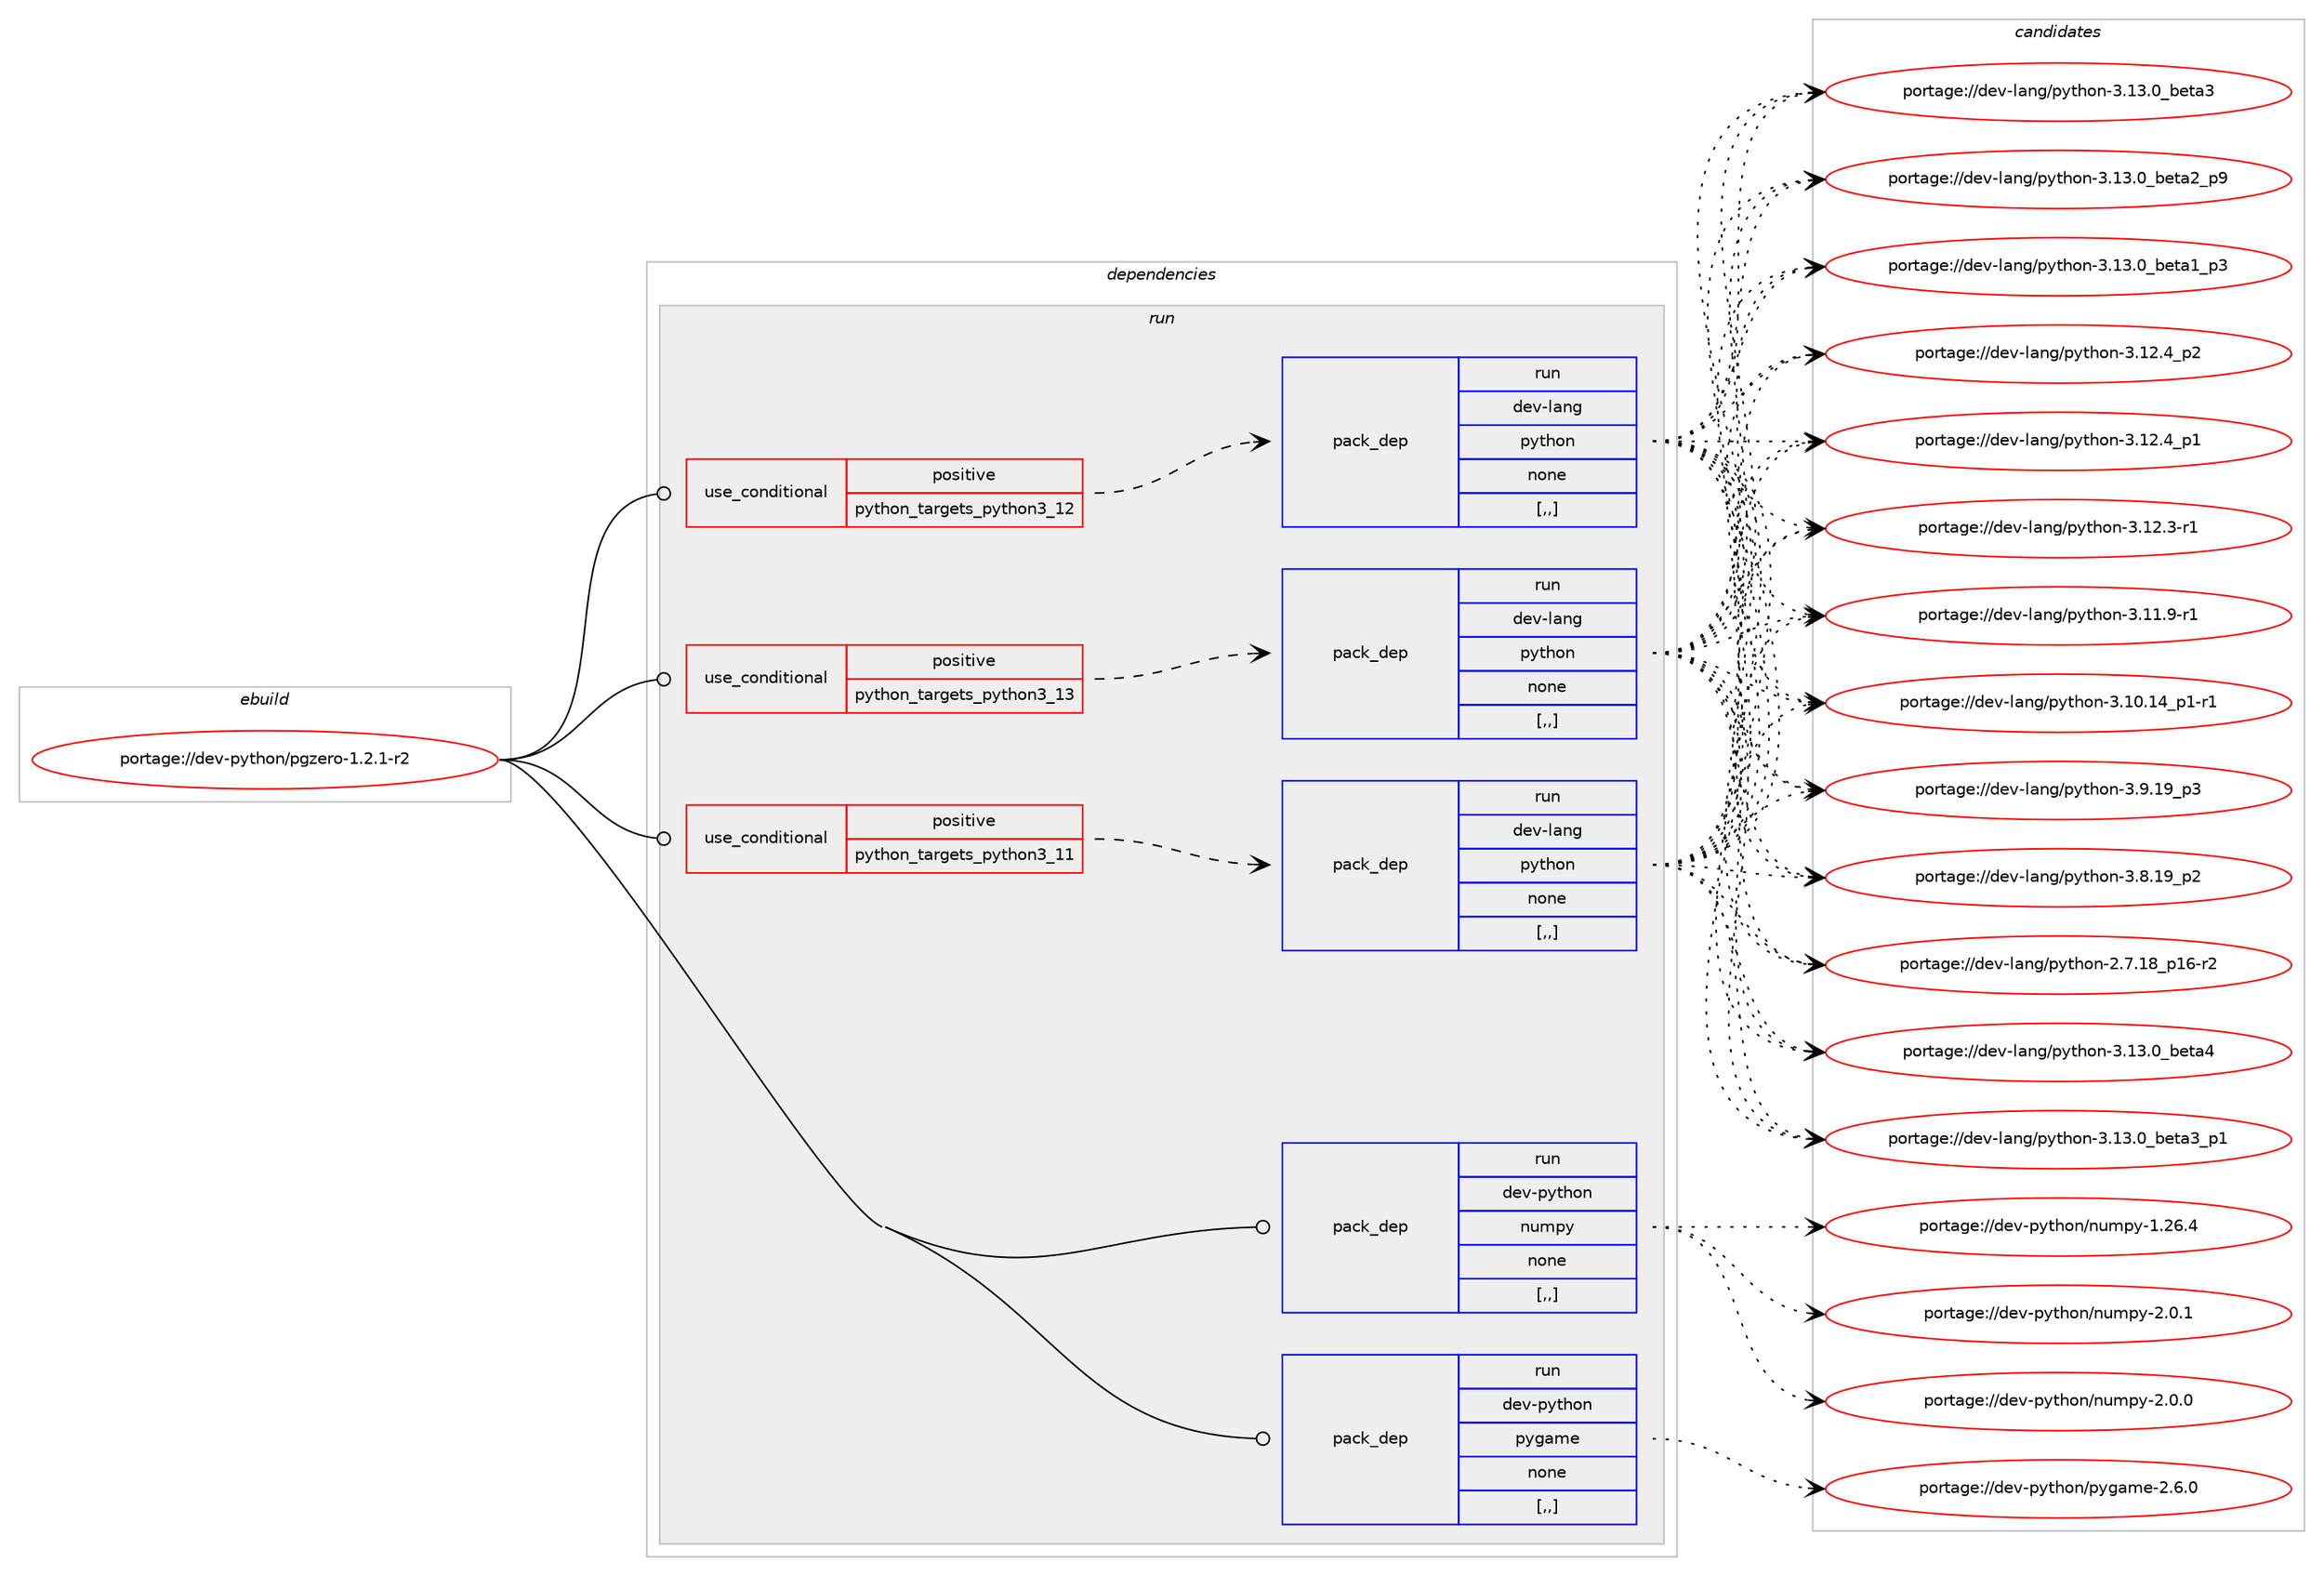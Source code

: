 digraph prolog {

# *************
# Graph options
# *************

newrank=true;
concentrate=true;
compound=true;
graph [rankdir=LR,fontname=Helvetica,fontsize=10,ranksep=1.5];#, ranksep=2.5, nodesep=0.2];
edge  [arrowhead=vee];
node  [fontname=Helvetica,fontsize=10];

# **********
# The ebuild
# **********

subgraph cluster_leftcol {
color=gray;
label=<<i>ebuild</i>>;
id [label="portage://dev-python/pgzero-1.2.1-r2", color=red, width=4, href="../dev-python/pgzero-1.2.1-r2.svg"];
}

# ****************
# The dependencies
# ****************

subgraph cluster_midcol {
color=gray;
label=<<i>dependencies</i>>;
subgraph cluster_compile {
fillcolor="#eeeeee";
style=filled;
label=<<i>compile</i>>;
}
subgraph cluster_compileandrun {
fillcolor="#eeeeee";
style=filled;
label=<<i>compile and run</i>>;
}
subgraph cluster_run {
fillcolor="#eeeeee";
style=filled;
label=<<i>run</i>>;
subgraph cond35901 {
dependency154222 [label=<<TABLE BORDER="0" CELLBORDER="1" CELLSPACING="0" CELLPADDING="4"><TR><TD ROWSPAN="3" CELLPADDING="10">use_conditional</TD></TR><TR><TD>positive</TD></TR><TR><TD>python_targets_python3_11</TD></TR></TABLE>>, shape=none, color=red];
subgraph pack117069 {
dependency154223 [label=<<TABLE BORDER="0" CELLBORDER="1" CELLSPACING="0" CELLPADDING="4" WIDTH="220"><TR><TD ROWSPAN="6" CELLPADDING="30">pack_dep</TD></TR><TR><TD WIDTH="110">run</TD></TR><TR><TD>dev-lang</TD></TR><TR><TD>python</TD></TR><TR><TD>none</TD></TR><TR><TD>[,,]</TD></TR></TABLE>>, shape=none, color=blue];
}
dependency154222:e -> dependency154223:w [weight=20,style="dashed",arrowhead="vee"];
}
id:e -> dependency154222:w [weight=20,style="solid",arrowhead="odot"];
subgraph cond35902 {
dependency154224 [label=<<TABLE BORDER="0" CELLBORDER="1" CELLSPACING="0" CELLPADDING="4"><TR><TD ROWSPAN="3" CELLPADDING="10">use_conditional</TD></TR><TR><TD>positive</TD></TR><TR><TD>python_targets_python3_12</TD></TR></TABLE>>, shape=none, color=red];
subgraph pack117070 {
dependency154225 [label=<<TABLE BORDER="0" CELLBORDER="1" CELLSPACING="0" CELLPADDING="4" WIDTH="220"><TR><TD ROWSPAN="6" CELLPADDING="30">pack_dep</TD></TR><TR><TD WIDTH="110">run</TD></TR><TR><TD>dev-lang</TD></TR><TR><TD>python</TD></TR><TR><TD>none</TD></TR><TR><TD>[,,]</TD></TR></TABLE>>, shape=none, color=blue];
}
dependency154224:e -> dependency154225:w [weight=20,style="dashed",arrowhead="vee"];
}
id:e -> dependency154224:w [weight=20,style="solid",arrowhead="odot"];
subgraph cond35903 {
dependency154226 [label=<<TABLE BORDER="0" CELLBORDER="1" CELLSPACING="0" CELLPADDING="4"><TR><TD ROWSPAN="3" CELLPADDING="10">use_conditional</TD></TR><TR><TD>positive</TD></TR><TR><TD>python_targets_python3_13</TD></TR></TABLE>>, shape=none, color=red];
subgraph pack117071 {
dependency154227 [label=<<TABLE BORDER="0" CELLBORDER="1" CELLSPACING="0" CELLPADDING="4" WIDTH="220"><TR><TD ROWSPAN="6" CELLPADDING="30">pack_dep</TD></TR><TR><TD WIDTH="110">run</TD></TR><TR><TD>dev-lang</TD></TR><TR><TD>python</TD></TR><TR><TD>none</TD></TR><TR><TD>[,,]</TD></TR></TABLE>>, shape=none, color=blue];
}
dependency154226:e -> dependency154227:w [weight=20,style="dashed",arrowhead="vee"];
}
id:e -> dependency154226:w [weight=20,style="solid",arrowhead="odot"];
subgraph pack117072 {
dependency154228 [label=<<TABLE BORDER="0" CELLBORDER="1" CELLSPACING="0" CELLPADDING="4" WIDTH="220"><TR><TD ROWSPAN="6" CELLPADDING="30">pack_dep</TD></TR><TR><TD WIDTH="110">run</TD></TR><TR><TD>dev-python</TD></TR><TR><TD>numpy</TD></TR><TR><TD>none</TD></TR><TR><TD>[,,]</TD></TR></TABLE>>, shape=none, color=blue];
}
id:e -> dependency154228:w [weight=20,style="solid",arrowhead="odot"];
subgraph pack117073 {
dependency154229 [label=<<TABLE BORDER="0" CELLBORDER="1" CELLSPACING="0" CELLPADDING="4" WIDTH="220"><TR><TD ROWSPAN="6" CELLPADDING="30">pack_dep</TD></TR><TR><TD WIDTH="110">run</TD></TR><TR><TD>dev-python</TD></TR><TR><TD>pygame</TD></TR><TR><TD>none</TD></TR><TR><TD>[,,]</TD></TR></TABLE>>, shape=none, color=blue];
}
id:e -> dependency154229:w [weight=20,style="solid",arrowhead="odot"];
}
}

# **************
# The candidates
# **************

subgraph cluster_choices {
rank=same;
color=gray;
label=<<i>candidates</i>>;

subgraph choice117069 {
color=black;
nodesep=1;
choice1001011184510897110103471121211161041111104551464951464895981011169752 [label="portage://dev-lang/python-3.13.0_beta4", color=red, width=4,href="../dev-lang/python-3.13.0_beta4.svg"];
choice10010111845108971101034711212111610411111045514649514648959810111697519511249 [label="portage://dev-lang/python-3.13.0_beta3_p1", color=red, width=4,href="../dev-lang/python-3.13.0_beta3_p1.svg"];
choice1001011184510897110103471121211161041111104551464951464895981011169751 [label="portage://dev-lang/python-3.13.0_beta3", color=red, width=4,href="../dev-lang/python-3.13.0_beta3.svg"];
choice10010111845108971101034711212111610411111045514649514648959810111697509511257 [label="portage://dev-lang/python-3.13.0_beta2_p9", color=red, width=4,href="../dev-lang/python-3.13.0_beta2_p9.svg"];
choice10010111845108971101034711212111610411111045514649514648959810111697499511251 [label="portage://dev-lang/python-3.13.0_beta1_p3", color=red, width=4,href="../dev-lang/python-3.13.0_beta1_p3.svg"];
choice100101118451089711010347112121116104111110455146495046529511250 [label="portage://dev-lang/python-3.12.4_p2", color=red, width=4,href="../dev-lang/python-3.12.4_p2.svg"];
choice100101118451089711010347112121116104111110455146495046529511249 [label="portage://dev-lang/python-3.12.4_p1", color=red, width=4,href="../dev-lang/python-3.12.4_p1.svg"];
choice100101118451089711010347112121116104111110455146495046514511449 [label="portage://dev-lang/python-3.12.3-r1", color=red, width=4,href="../dev-lang/python-3.12.3-r1.svg"];
choice100101118451089711010347112121116104111110455146494946574511449 [label="portage://dev-lang/python-3.11.9-r1", color=red, width=4,href="../dev-lang/python-3.11.9-r1.svg"];
choice100101118451089711010347112121116104111110455146494846495295112494511449 [label="portage://dev-lang/python-3.10.14_p1-r1", color=red, width=4,href="../dev-lang/python-3.10.14_p1-r1.svg"];
choice100101118451089711010347112121116104111110455146574649579511251 [label="portage://dev-lang/python-3.9.19_p3", color=red, width=4,href="../dev-lang/python-3.9.19_p3.svg"];
choice100101118451089711010347112121116104111110455146564649579511250 [label="portage://dev-lang/python-3.8.19_p2", color=red, width=4,href="../dev-lang/python-3.8.19_p2.svg"];
choice100101118451089711010347112121116104111110455046554649569511249544511450 [label="portage://dev-lang/python-2.7.18_p16-r2", color=red, width=4,href="../dev-lang/python-2.7.18_p16-r2.svg"];
dependency154223:e -> choice1001011184510897110103471121211161041111104551464951464895981011169752:w [style=dotted,weight="100"];
dependency154223:e -> choice10010111845108971101034711212111610411111045514649514648959810111697519511249:w [style=dotted,weight="100"];
dependency154223:e -> choice1001011184510897110103471121211161041111104551464951464895981011169751:w [style=dotted,weight="100"];
dependency154223:e -> choice10010111845108971101034711212111610411111045514649514648959810111697509511257:w [style=dotted,weight="100"];
dependency154223:e -> choice10010111845108971101034711212111610411111045514649514648959810111697499511251:w [style=dotted,weight="100"];
dependency154223:e -> choice100101118451089711010347112121116104111110455146495046529511250:w [style=dotted,weight="100"];
dependency154223:e -> choice100101118451089711010347112121116104111110455146495046529511249:w [style=dotted,weight="100"];
dependency154223:e -> choice100101118451089711010347112121116104111110455146495046514511449:w [style=dotted,weight="100"];
dependency154223:e -> choice100101118451089711010347112121116104111110455146494946574511449:w [style=dotted,weight="100"];
dependency154223:e -> choice100101118451089711010347112121116104111110455146494846495295112494511449:w [style=dotted,weight="100"];
dependency154223:e -> choice100101118451089711010347112121116104111110455146574649579511251:w [style=dotted,weight="100"];
dependency154223:e -> choice100101118451089711010347112121116104111110455146564649579511250:w [style=dotted,weight="100"];
dependency154223:e -> choice100101118451089711010347112121116104111110455046554649569511249544511450:w [style=dotted,weight="100"];
}
subgraph choice117070 {
color=black;
nodesep=1;
choice1001011184510897110103471121211161041111104551464951464895981011169752 [label="portage://dev-lang/python-3.13.0_beta4", color=red, width=4,href="../dev-lang/python-3.13.0_beta4.svg"];
choice10010111845108971101034711212111610411111045514649514648959810111697519511249 [label="portage://dev-lang/python-3.13.0_beta3_p1", color=red, width=4,href="../dev-lang/python-3.13.0_beta3_p1.svg"];
choice1001011184510897110103471121211161041111104551464951464895981011169751 [label="portage://dev-lang/python-3.13.0_beta3", color=red, width=4,href="../dev-lang/python-3.13.0_beta3.svg"];
choice10010111845108971101034711212111610411111045514649514648959810111697509511257 [label="portage://dev-lang/python-3.13.0_beta2_p9", color=red, width=4,href="../dev-lang/python-3.13.0_beta2_p9.svg"];
choice10010111845108971101034711212111610411111045514649514648959810111697499511251 [label="portage://dev-lang/python-3.13.0_beta1_p3", color=red, width=4,href="../dev-lang/python-3.13.0_beta1_p3.svg"];
choice100101118451089711010347112121116104111110455146495046529511250 [label="portage://dev-lang/python-3.12.4_p2", color=red, width=4,href="../dev-lang/python-3.12.4_p2.svg"];
choice100101118451089711010347112121116104111110455146495046529511249 [label="portage://dev-lang/python-3.12.4_p1", color=red, width=4,href="../dev-lang/python-3.12.4_p1.svg"];
choice100101118451089711010347112121116104111110455146495046514511449 [label="portage://dev-lang/python-3.12.3-r1", color=red, width=4,href="../dev-lang/python-3.12.3-r1.svg"];
choice100101118451089711010347112121116104111110455146494946574511449 [label="portage://dev-lang/python-3.11.9-r1", color=red, width=4,href="../dev-lang/python-3.11.9-r1.svg"];
choice100101118451089711010347112121116104111110455146494846495295112494511449 [label="portage://dev-lang/python-3.10.14_p1-r1", color=red, width=4,href="../dev-lang/python-3.10.14_p1-r1.svg"];
choice100101118451089711010347112121116104111110455146574649579511251 [label="portage://dev-lang/python-3.9.19_p3", color=red, width=4,href="../dev-lang/python-3.9.19_p3.svg"];
choice100101118451089711010347112121116104111110455146564649579511250 [label="portage://dev-lang/python-3.8.19_p2", color=red, width=4,href="../dev-lang/python-3.8.19_p2.svg"];
choice100101118451089711010347112121116104111110455046554649569511249544511450 [label="portage://dev-lang/python-2.7.18_p16-r2", color=red, width=4,href="../dev-lang/python-2.7.18_p16-r2.svg"];
dependency154225:e -> choice1001011184510897110103471121211161041111104551464951464895981011169752:w [style=dotted,weight="100"];
dependency154225:e -> choice10010111845108971101034711212111610411111045514649514648959810111697519511249:w [style=dotted,weight="100"];
dependency154225:e -> choice1001011184510897110103471121211161041111104551464951464895981011169751:w [style=dotted,weight="100"];
dependency154225:e -> choice10010111845108971101034711212111610411111045514649514648959810111697509511257:w [style=dotted,weight="100"];
dependency154225:e -> choice10010111845108971101034711212111610411111045514649514648959810111697499511251:w [style=dotted,weight="100"];
dependency154225:e -> choice100101118451089711010347112121116104111110455146495046529511250:w [style=dotted,weight="100"];
dependency154225:e -> choice100101118451089711010347112121116104111110455146495046529511249:w [style=dotted,weight="100"];
dependency154225:e -> choice100101118451089711010347112121116104111110455146495046514511449:w [style=dotted,weight="100"];
dependency154225:e -> choice100101118451089711010347112121116104111110455146494946574511449:w [style=dotted,weight="100"];
dependency154225:e -> choice100101118451089711010347112121116104111110455146494846495295112494511449:w [style=dotted,weight="100"];
dependency154225:e -> choice100101118451089711010347112121116104111110455146574649579511251:w [style=dotted,weight="100"];
dependency154225:e -> choice100101118451089711010347112121116104111110455146564649579511250:w [style=dotted,weight="100"];
dependency154225:e -> choice100101118451089711010347112121116104111110455046554649569511249544511450:w [style=dotted,weight="100"];
}
subgraph choice117071 {
color=black;
nodesep=1;
choice1001011184510897110103471121211161041111104551464951464895981011169752 [label="portage://dev-lang/python-3.13.0_beta4", color=red, width=4,href="../dev-lang/python-3.13.0_beta4.svg"];
choice10010111845108971101034711212111610411111045514649514648959810111697519511249 [label="portage://dev-lang/python-3.13.0_beta3_p1", color=red, width=4,href="../dev-lang/python-3.13.0_beta3_p1.svg"];
choice1001011184510897110103471121211161041111104551464951464895981011169751 [label="portage://dev-lang/python-3.13.0_beta3", color=red, width=4,href="../dev-lang/python-3.13.0_beta3.svg"];
choice10010111845108971101034711212111610411111045514649514648959810111697509511257 [label="portage://dev-lang/python-3.13.0_beta2_p9", color=red, width=4,href="../dev-lang/python-3.13.0_beta2_p9.svg"];
choice10010111845108971101034711212111610411111045514649514648959810111697499511251 [label="portage://dev-lang/python-3.13.0_beta1_p3", color=red, width=4,href="../dev-lang/python-3.13.0_beta1_p3.svg"];
choice100101118451089711010347112121116104111110455146495046529511250 [label="portage://dev-lang/python-3.12.4_p2", color=red, width=4,href="../dev-lang/python-3.12.4_p2.svg"];
choice100101118451089711010347112121116104111110455146495046529511249 [label="portage://dev-lang/python-3.12.4_p1", color=red, width=4,href="../dev-lang/python-3.12.4_p1.svg"];
choice100101118451089711010347112121116104111110455146495046514511449 [label="portage://dev-lang/python-3.12.3-r1", color=red, width=4,href="../dev-lang/python-3.12.3-r1.svg"];
choice100101118451089711010347112121116104111110455146494946574511449 [label="portage://dev-lang/python-3.11.9-r1", color=red, width=4,href="../dev-lang/python-3.11.9-r1.svg"];
choice100101118451089711010347112121116104111110455146494846495295112494511449 [label="portage://dev-lang/python-3.10.14_p1-r1", color=red, width=4,href="../dev-lang/python-3.10.14_p1-r1.svg"];
choice100101118451089711010347112121116104111110455146574649579511251 [label="portage://dev-lang/python-3.9.19_p3", color=red, width=4,href="../dev-lang/python-3.9.19_p3.svg"];
choice100101118451089711010347112121116104111110455146564649579511250 [label="portage://dev-lang/python-3.8.19_p2", color=red, width=4,href="../dev-lang/python-3.8.19_p2.svg"];
choice100101118451089711010347112121116104111110455046554649569511249544511450 [label="portage://dev-lang/python-2.7.18_p16-r2", color=red, width=4,href="../dev-lang/python-2.7.18_p16-r2.svg"];
dependency154227:e -> choice1001011184510897110103471121211161041111104551464951464895981011169752:w [style=dotted,weight="100"];
dependency154227:e -> choice10010111845108971101034711212111610411111045514649514648959810111697519511249:w [style=dotted,weight="100"];
dependency154227:e -> choice1001011184510897110103471121211161041111104551464951464895981011169751:w [style=dotted,weight="100"];
dependency154227:e -> choice10010111845108971101034711212111610411111045514649514648959810111697509511257:w [style=dotted,weight="100"];
dependency154227:e -> choice10010111845108971101034711212111610411111045514649514648959810111697499511251:w [style=dotted,weight="100"];
dependency154227:e -> choice100101118451089711010347112121116104111110455146495046529511250:w [style=dotted,weight="100"];
dependency154227:e -> choice100101118451089711010347112121116104111110455146495046529511249:w [style=dotted,weight="100"];
dependency154227:e -> choice100101118451089711010347112121116104111110455146495046514511449:w [style=dotted,weight="100"];
dependency154227:e -> choice100101118451089711010347112121116104111110455146494946574511449:w [style=dotted,weight="100"];
dependency154227:e -> choice100101118451089711010347112121116104111110455146494846495295112494511449:w [style=dotted,weight="100"];
dependency154227:e -> choice100101118451089711010347112121116104111110455146574649579511251:w [style=dotted,weight="100"];
dependency154227:e -> choice100101118451089711010347112121116104111110455146564649579511250:w [style=dotted,weight="100"];
dependency154227:e -> choice100101118451089711010347112121116104111110455046554649569511249544511450:w [style=dotted,weight="100"];
}
subgraph choice117072 {
color=black;
nodesep=1;
choice1001011184511212111610411111047110117109112121455046484649 [label="portage://dev-python/numpy-2.0.1", color=red, width=4,href="../dev-python/numpy-2.0.1.svg"];
choice1001011184511212111610411111047110117109112121455046484648 [label="portage://dev-python/numpy-2.0.0", color=red, width=4,href="../dev-python/numpy-2.0.0.svg"];
choice100101118451121211161041111104711011710911212145494650544652 [label="portage://dev-python/numpy-1.26.4", color=red, width=4,href="../dev-python/numpy-1.26.4.svg"];
dependency154228:e -> choice1001011184511212111610411111047110117109112121455046484649:w [style=dotted,weight="100"];
dependency154228:e -> choice1001011184511212111610411111047110117109112121455046484648:w [style=dotted,weight="100"];
dependency154228:e -> choice100101118451121211161041111104711011710911212145494650544652:w [style=dotted,weight="100"];
}
subgraph choice117073 {
color=black;
nodesep=1;
choice100101118451121211161041111104711212110397109101455046544648 [label="portage://dev-python/pygame-2.6.0", color=red, width=4,href="../dev-python/pygame-2.6.0.svg"];
dependency154229:e -> choice100101118451121211161041111104711212110397109101455046544648:w [style=dotted,weight="100"];
}
}

}
